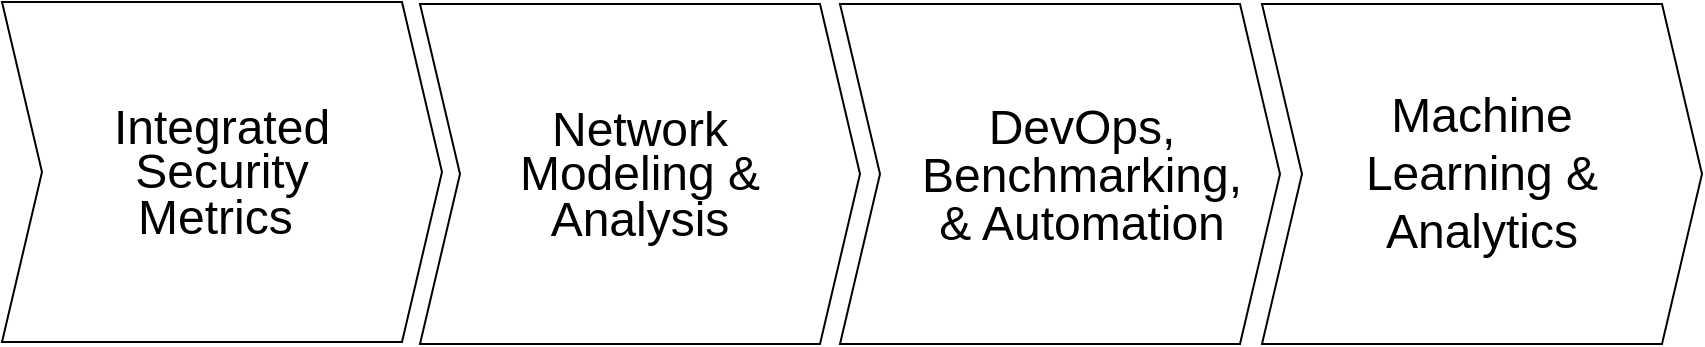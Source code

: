 <mxfile version="10.8.0" type="device"><diagram id="Bk_eiEzXzXk2bDjALmkf" name="Page-1"><mxGraphModel dx="1327" dy="827" grid="1" gridSize="10" guides="1" tooltips="1" connect="1" arrows="1" fold="1" page="1" pageScale="1" pageWidth="850" pageHeight="1100" math="0" shadow="0"><root><mxCell id="0"/><mxCell id="1" parent="0"/><mxCell id="PIRH06O-_bLXnbHiyZFq-1" value="" style="shape=step;perimeter=stepPerimeter;whiteSpace=wrap;html=1;fixedSize=1;" vertex="1" parent="1"><mxGeometry x="270" y="161" width="220" height="170" as="geometry"/></mxCell><mxCell id="PIRH06O-_bLXnbHiyZFq-2" value="&lt;font style=&quot;font-size: 24px ; line-height: 90%&quot;&gt;Integrated&lt;br&gt;Security Metrics&amp;nbsp;&lt;/font&gt;" style="text;html=1;strokeColor=none;fillColor=none;align=center;verticalAlign=middle;whiteSpace=wrap;rounded=0;" vertex="1" parent="1"><mxGeometry x="300" y="236" width="160" height="20" as="geometry"/></mxCell><mxCell id="PIRH06O-_bLXnbHiyZFq-15" value="" style="shape=step;perimeter=stepPerimeter;whiteSpace=wrap;html=1;fixedSize=1;" vertex="1" parent="1"><mxGeometry x="479" y="162" width="220" height="170" as="geometry"/></mxCell><mxCell id="PIRH06O-_bLXnbHiyZFq-16" value="&lt;font style=&quot;font-size: 24px ; line-height: 90%&quot;&gt;Network Modeling &amp;amp; Analysis&lt;/font&gt;" style="text;html=1;strokeColor=none;fillColor=none;align=center;verticalAlign=middle;whiteSpace=wrap;rounded=0;" vertex="1" parent="1"><mxGeometry x="509" y="237" width="160" height="20" as="geometry"/></mxCell><mxCell id="PIRH06O-_bLXnbHiyZFq-17" value="" style="shape=step;perimeter=stepPerimeter;whiteSpace=wrap;html=1;fixedSize=1;" vertex="1" parent="1"><mxGeometry x="689" y="162" width="220" height="170" as="geometry"/></mxCell><mxCell id="PIRH06O-_bLXnbHiyZFq-18" value="&lt;font style=&quot;font-size: 24px ; line-height: 100%&quot;&gt;DevOps, Benchmarking, &amp;amp; Automation&lt;/font&gt;" style="text;html=1;strokeColor=none;fillColor=none;align=center;verticalAlign=middle;whiteSpace=wrap;rounded=0;" vertex="1" parent="1"><mxGeometry x="730" y="237" width="160" height="20" as="geometry"/></mxCell><mxCell id="PIRH06O-_bLXnbHiyZFq-19" value="" style="shape=step;perimeter=stepPerimeter;whiteSpace=wrap;html=1;fixedSize=1;" vertex="1" parent="1"><mxGeometry x="900" y="162" width="220" height="170" as="geometry"/></mxCell><mxCell id="PIRH06O-_bLXnbHiyZFq-20" value="&lt;font style=&quot;font-size: 24px&quot;&gt;Machine Learning &amp;amp; Analytics&lt;/font&gt;" style="text;html=1;strokeColor=none;fillColor=none;align=center;verticalAlign=middle;whiteSpace=wrap;rounded=0;" vertex="1" parent="1"><mxGeometry x="930" y="237" width="160" height="20" as="geometry"/></mxCell></root></mxGraphModel></diagram></mxfile>